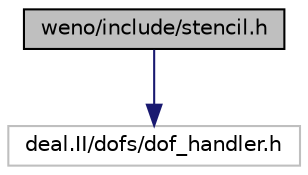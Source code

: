 digraph "weno/include/stencil.h"
{
  edge [fontname="Helvetica",fontsize="10",labelfontname="Helvetica",labelfontsize="10"];
  node [fontname="Helvetica",fontsize="10",shape=record];
  Node0 [label="weno/include/stencil.h",height=0.2,width=0.4,color="black", fillcolor="grey75", style="filled", fontcolor="black"];
  Node0 -> Node1 [color="midnightblue",fontsize="10",style="solid"];
  Node1 [label="deal.II/dofs/dof_handler.h",height=0.2,width=0.4,color="grey75", fillcolor="white", style="filled"];
}
